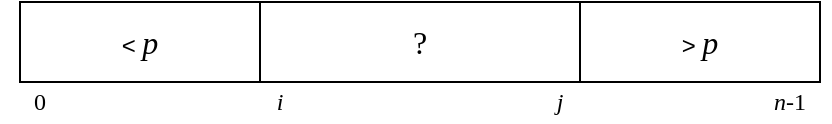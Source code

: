 <mxfile version="13.6.2" type="device"><diagram id="qapRWiU6BoRnAPTrYCRH" name="Page-1"><mxGraphModel dx="728" dy="544" grid="1" gridSize="10" guides="1" tooltips="1" connect="1" arrows="1" fold="1" page="1" pageScale="1" pageWidth="850" pageHeight="1100" math="0" shadow="0"><root><mxCell id="0"/><mxCell id="1" parent="0"/><mxCell id="t4S18GTcnsQGsgyASCcU-1" value="&amp;lt; &lt;font face=&quot;cm&quot; size=&quot;1&quot;&gt;&lt;i style=&quot;font-size: 16px&quot;&gt;p&lt;/i&gt;&lt;/font&gt;" style="rounded=0;whiteSpace=wrap;html=1;" vertex="1" parent="1"><mxGeometry x="40" y="40" width="120" height="40" as="geometry"/></mxCell><mxCell id="t4S18GTcnsQGsgyASCcU-2" value="&lt;font face=&quot;cm&quot; style=&quot;font-size: 16px&quot;&gt;?&lt;/font&gt;" style="rounded=0;whiteSpace=wrap;html=1;" vertex="1" parent="1"><mxGeometry x="160" y="40" width="160" height="40" as="geometry"/></mxCell><mxCell id="t4S18GTcnsQGsgyASCcU-3" value="&lt;span&gt;&amp;gt;&amp;nbsp;&lt;/span&gt;&lt;font face=&quot;cm&quot; size=&quot;1&quot;&gt;&lt;i style=&quot;font-size: 16px&quot;&gt;p&lt;/i&gt;&lt;/font&gt;" style="rounded=0;whiteSpace=wrap;html=1;" vertex="1" parent="1"><mxGeometry x="320" y="40" width="120" height="40" as="geometry"/></mxCell><mxCell id="t4S18GTcnsQGsgyASCcU-4" value="&lt;font face=&quot;cm&quot;&gt;0&lt;/font&gt;" style="text;html=1;strokeColor=none;fillColor=none;align=center;verticalAlign=middle;whiteSpace=wrap;rounded=0;" vertex="1" parent="1"><mxGeometry x="30" y="80" width="40" height="20" as="geometry"/></mxCell><mxCell id="t4S18GTcnsQGsgyASCcU-5" value="&lt;font face=&quot;cm&quot;&gt;&lt;i&gt;i&lt;/i&gt;&lt;/font&gt;" style="text;html=1;strokeColor=none;fillColor=none;align=center;verticalAlign=middle;whiteSpace=wrap;rounded=0;" vertex="1" parent="1"><mxGeometry x="150" y="80" width="40" height="20" as="geometry"/></mxCell><mxCell id="t4S18GTcnsQGsgyASCcU-6" value="&lt;font face=&quot;cm&quot;&gt;&lt;i&gt;j&lt;/i&gt;&lt;/font&gt;" style="text;html=1;strokeColor=none;fillColor=none;align=center;verticalAlign=middle;whiteSpace=wrap;rounded=0;" vertex="1" parent="1"><mxGeometry x="290" y="80" width="40" height="20" as="geometry"/></mxCell><mxCell id="t4S18GTcnsQGsgyASCcU-7" value="&lt;font face=&quot;cm&quot;&gt;&lt;i&gt;n&lt;/i&gt;-1&lt;/font&gt;" style="text;html=1;strokeColor=none;fillColor=none;align=center;verticalAlign=middle;whiteSpace=wrap;rounded=0;" vertex="1" parent="1"><mxGeometry x="405" y="80" width="40" height="20" as="geometry"/></mxCell></root></mxGraphModel></diagram></mxfile>
